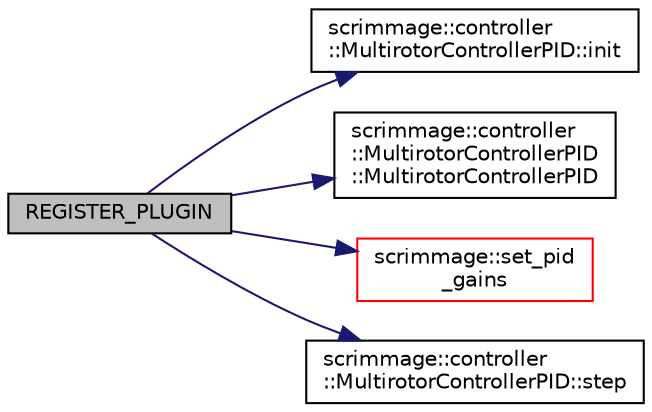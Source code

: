 digraph "REGISTER_PLUGIN"
{
 // LATEX_PDF_SIZE
  edge [fontname="Helvetica",fontsize="10",labelfontname="Helvetica",labelfontsize="10"];
  node [fontname="Helvetica",fontsize="10",shape=record];
  rankdir="LR";
  Node1 [label="REGISTER_PLUGIN",height=0.2,width=0.4,color="black", fillcolor="grey75", style="filled", fontcolor="black",tooltip=" "];
  Node1 -> Node2 [color="midnightblue",fontsize="10",style="solid",fontname="Helvetica"];
  Node2 [label="scrimmage::controller\l::MultirotorControllerPID::init",height=0.2,width=0.4,color="black", fillcolor="white", style="filled",URL="$classscrimmage_1_1controller_1_1MultirotorControllerPID.html#ab9d9e992533a0f8a5c9c4878a85aa089",tooltip=" "];
  Node1 -> Node3 [color="midnightblue",fontsize="10",style="solid",fontname="Helvetica"];
  Node3 [label="scrimmage::controller\l::MultirotorControllerPID\l::MultirotorControllerPID",height=0.2,width=0.4,color="black", fillcolor="white", style="filled",URL="$classscrimmage_1_1controller_1_1MultirotorControllerPID.html#a2e93bde0a41bed5381267b720e74f896",tooltip=" "];
  Node1 -> Node4 [color="midnightblue",fontsize="10",style="solid",fontname="Helvetica"];
  Node4 [label="scrimmage::set_pid\l_gains",height=0.2,width=0.4,color="red", fillcolor="white", style="filled",URL="$namespacescrimmage.html#a2fa35a2c7a8826d63f0af21074149b6a",tooltip=" "];
  Node1 -> Node14 [color="midnightblue",fontsize="10",style="solid",fontname="Helvetica"];
  Node14 [label="scrimmage::controller\l::MultirotorControllerPID::step",height=0.2,width=0.4,color="black", fillcolor="white", style="filled",URL="$classscrimmage_1_1controller_1_1MultirotorControllerPID.html#ab7c3b4ba24a90c9fff4c82f5fb4e2977",tooltip=" "];
}
